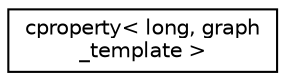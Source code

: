 digraph "Graphical Class Hierarchy"
{
 // INTERACTIVE_SVG=YES
 // LATEX_PDF_SIZE
  edge [fontname="Helvetica",fontsize="10",labelfontname="Helvetica",labelfontsize="10"];
  node [fontname="Helvetica",fontsize="10",shape=record];
  rankdir="LR";
  Node0 [label="cproperty\< long, graph\l_template \>",height=0.2,width=0.4,color="black", fillcolor="white", style="filled",URL="$classcproperty.html",tooltip=" "];
}

